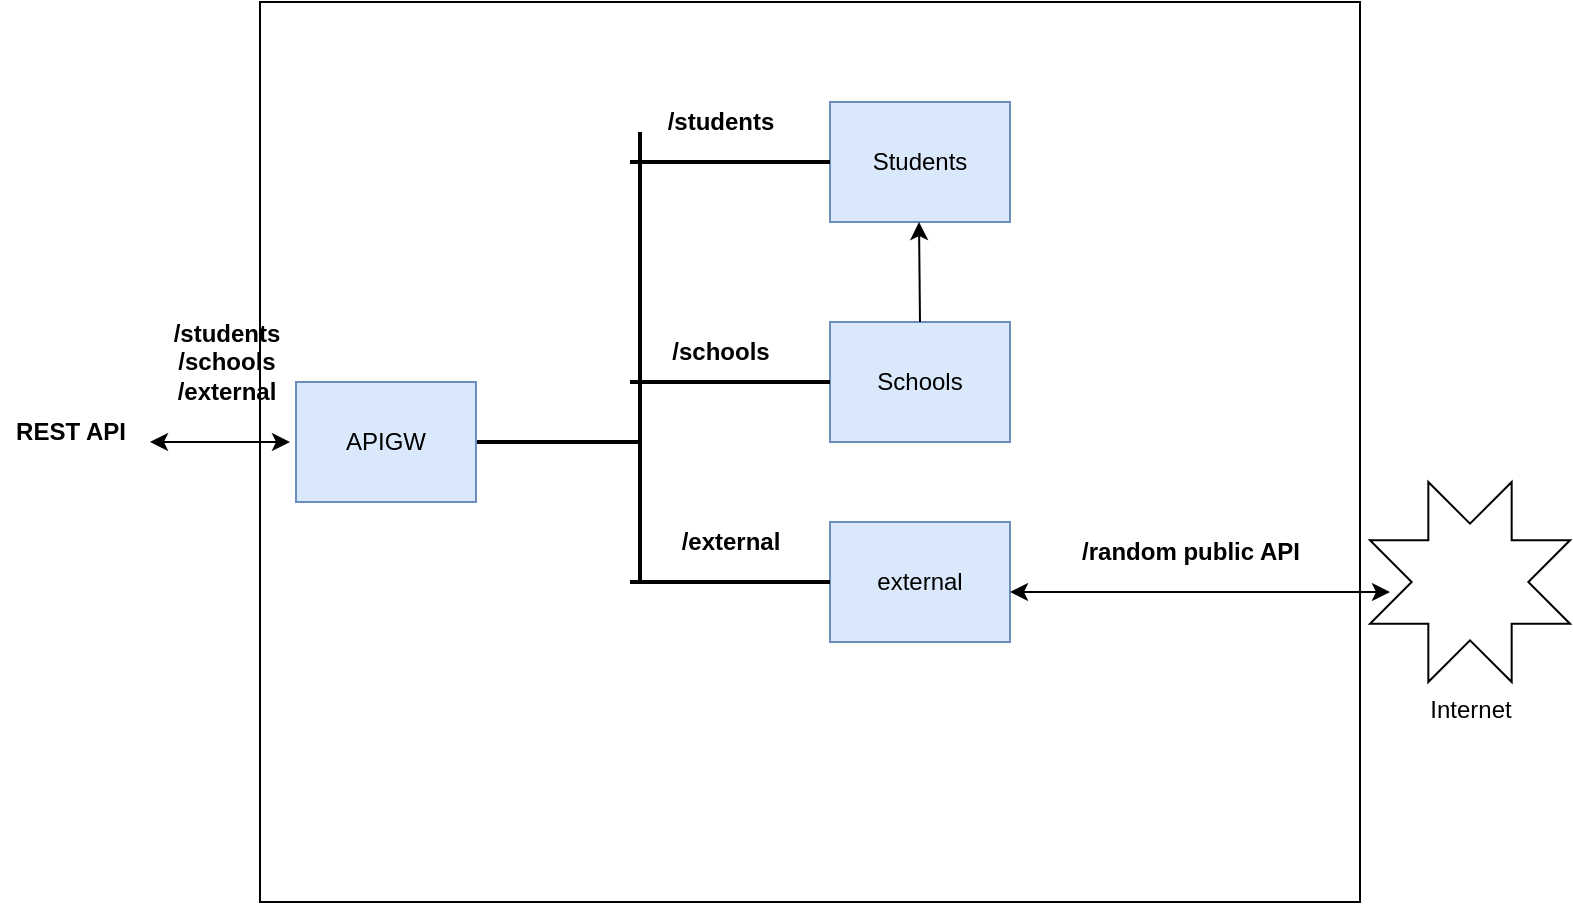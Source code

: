 <mxfile version="13.7.9" type="github">
  <diagram id="3UDPqAVWhs3o39VWsCTJ" name="Page-1">
    <mxGraphModel dx="1043" dy="627" grid="1" gridSize="10" guides="1" tooltips="1" connect="1" arrows="1" fold="1" page="1" pageScale="1" pageWidth="850" pageHeight="1100" math="0" shadow="0">
      <root>
        <mxCell id="0" />
        <mxCell id="1" parent="0" />
        <mxCell id="fdkfFhjtWoBw65sWsMf_-30" value="" style="rounded=0;whiteSpace=wrap;html=1;" parent="1" vertex="1">
          <mxGeometry x="140" y="100" width="550" height="450" as="geometry" />
        </mxCell>
        <mxCell id="fdkfFhjtWoBw65sWsMf_-4" value="" style="endArrow=classic;startArrow=classic;html=1;" parent="1" edge="1">
          <mxGeometry width="50" height="50" relative="1" as="geometry">
            <mxPoint x="85" y="320" as="sourcePoint" />
            <mxPoint x="155" y="320" as="targetPoint" />
          </mxGeometry>
        </mxCell>
        <mxCell id="fdkfFhjtWoBw65sWsMf_-5" value="Students" style="rounded=0;whiteSpace=wrap;html=1;fillColor=#dae8fc;strokeColor=#6c8ebf;" parent="1" vertex="1">
          <mxGeometry x="425" y="150" width="90" height="60" as="geometry" />
        </mxCell>
        <mxCell id="fdkfFhjtWoBw65sWsMf_-6" value="Schools" style="rounded=0;whiteSpace=wrap;html=1;fillColor=#dae8fc;strokeColor=#6c8ebf;" parent="1" vertex="1">
          <mxGeometry x="425" y="260" width="90" height="60" as="geometry" />
        </mxCell>
        <mxCell id="fdkfFhjtWoBw65sWsMf_-7" value="external" style="rounded=0;whiteSpace=wrap;html=1;fillColor=#dae8fc;strokeColor=#6c8ebf;" parent="1" vertex="1">
          <mxGeometry x="425" y="360" width="90" height="60" as="geometry" />
        </mxCell>
        <mxCell id="fdkfFhjtWoBw65sWsMf_-21" value="" style="line;strokeWidth=2;html=1;" parent="1" vertex="1">
          <mxGeometry x="325" y="175" width="100" height="10" as="geometry" />
        </mxCell>
        <mxCell id="fdkfFhjtWoBw65sWsMf_-22" value="" style="line;strokeWidth=2;html=1;" parent="1" vertex="1">
          <mxGeometry x="325" y="285" width="100" height="10" as="geometry" />
        </mxCell>
        <mxCell id="fdkfFhjtWoBw65sWsMf_-23" value="" style="line;strokeWidth=2;html=1;" parent="1" vertex="1">
          <mxGeometry x="325" y="385" width="100" height="10" as="geometry" />
        </mxCell>
        <mxCell id="fdkfFhjtWoBw65sWsMf_-24" value="" style="line;strokeWidth=2;html=1;" parent="1" vertex="1">
          <mxGeometry x="215" y="315" width="115" height="10" as="geometry" />
        </mxCell>
        <mxCell id="fdkfFhjtWoBw65sWsMf_-25" value="REST API" style="text;html=1;resizable=0;autosize=1;align=center;verticalAlign=middle;points=[];fillColor=none;strokeColor=none;rounded=0;fontStyle=1" parent="1" vertex="1">
          <mxGeometry x="10" y="305" width="70" height="20" as="geometry" />
        </mxCell>
        <mxCell id="fdkfFhjtWoBw65sWsMf_-27" value="" style="endArrow=classic;startArrow=classic;html=1;" parent="1" edge="1">
          <mxGeometry width="50" height="50" relative="1" as="geometry">
            <mxPoint x="515" y="395" as="sourcePoint" />
            <mxPoint x="705" y="395" as="targetPoint" />
          </mxGeometry>
        </mxCell>
        <mxCell id="fdkfFhjtWoBw65sWsMf_-29" value="Internet" style="verticalLabelPosition=bottom;verticalAlign=top;html=1;shape=mxgraph.basic.8_point_star" parent="1" vertex="1">
          <mxGeometry x="695" y="340" width="100" height="100" as="geometry" />
        </mxCell>
        <mxCell id="QVqfqOPePdVo-RQ7RJcK-1" value="" style="endArrow=classic;html=1;entryX=0;entryY=1;entryDx=0;entryDy=0;" edge="1" parent="1">
          <mxGeometry width="50" height="50" relative="1" as="geometry">
            <mxPoint x="470" y="260" as="sourcePoint" />
            <mxPoint x="469.5" y="210" as="targetPoint" />
          </mxGeometry>
        </mxCell>
        <mxCell id="QVqfqOPePdVo-RQ7RJcK-4" value="" style="line;strokeWidth=2;direction=south;html=1;" vertex="1" parent="1">
          <mxGeometry x="325" y="165" width="10" height="225" as="geometry" />
        </mxCell>
        <mxCell id="QVqfqOPePdVo-RQ7RJcK-5" value="/students" style="text;html=1;resizable=0;autosize=1;align=center;verticalAlign=middle;points=[];fillColor=none;strokeColor=none;rounded=0;fontStyle=1" vertex="1" parent="1">
          <mxGeometry x="335" y="150" width="70" height="20" as="geometry" />
        </mxCell>
        <mxCell id="QVqfqOPePdVo-RQ7RJcK-6" value="/schools" style="text;html=1;resizable=0;autosize=1;align=center;verticalAlign=middle;points=[];fillColor=none;strokeColor=none;rounded=0;fontStyle=1" vertex="1" parent="1">
          <mxGeometry x="340" y="265" width="60" height="20" as="geometry" />
        </mxCell>
        <mxCell id="QVqfqOPePdVo-RQ7RJcK-7" value="/external" style="text;html=1;resizable=0;autosize=1;align=center;verticalAlign=middle;points=[];fillColor=none;strokeColor=none;rounded=0;fontStyle=1" vertex="1" parent="1">
          <mxGeometry x="340" y="360" width="70" height="20" as="geometry" />
        </mxCell>
        <mxCell id="QVqfqOPePdVo-RQ7RJcK-8" value="/random public API" style="text;html=1;resizable=0;autosize=1;align=center;verticalAlign=middle;points=[];fillColor=none;strokeColor=none;rounded=0;fontStyle=1" vertex="1" parent="1">
          <mxGeometry x="545" y="365" width="120" height="20" as="geometry" />
        </mxCell>
        <mxCell id="QVqfqOPePdVo-RQ7RJcK-9" value="APIGW" style="rounded=0;whiteSpace=wrap;html=1;fillColor=#dae8fc;strokeColor=#6c8ebf;" vertex="1" parent="1">
          <mxGeometry x="158" y="290" width="90" height="60" as="geometry" />
        </mxCell>
        <mxCell id="QVqfqOPePdVo-RQ7RJcK-10" value="&lt;div&gt;/students&lt;/div&gt;&lt;div&gt;/schools&lt;/div&gt;&lt;div&gt;/external&lt;br&gt;&lt;/div&gt;" style="text;html=1;resizable=0;autosize=1;align=center;verticalAlign=middle;points=[];fillColor=none;strokeColor=none;rounded=0;fontStyle=1" vertex="1" parent="1">
          <mxGeometry x="88" y="255" width="70" height="50" as="geometry" />
        </mxCell>
      </root>
    </mxGraphModel>
  </diagram>
</mxfile>
